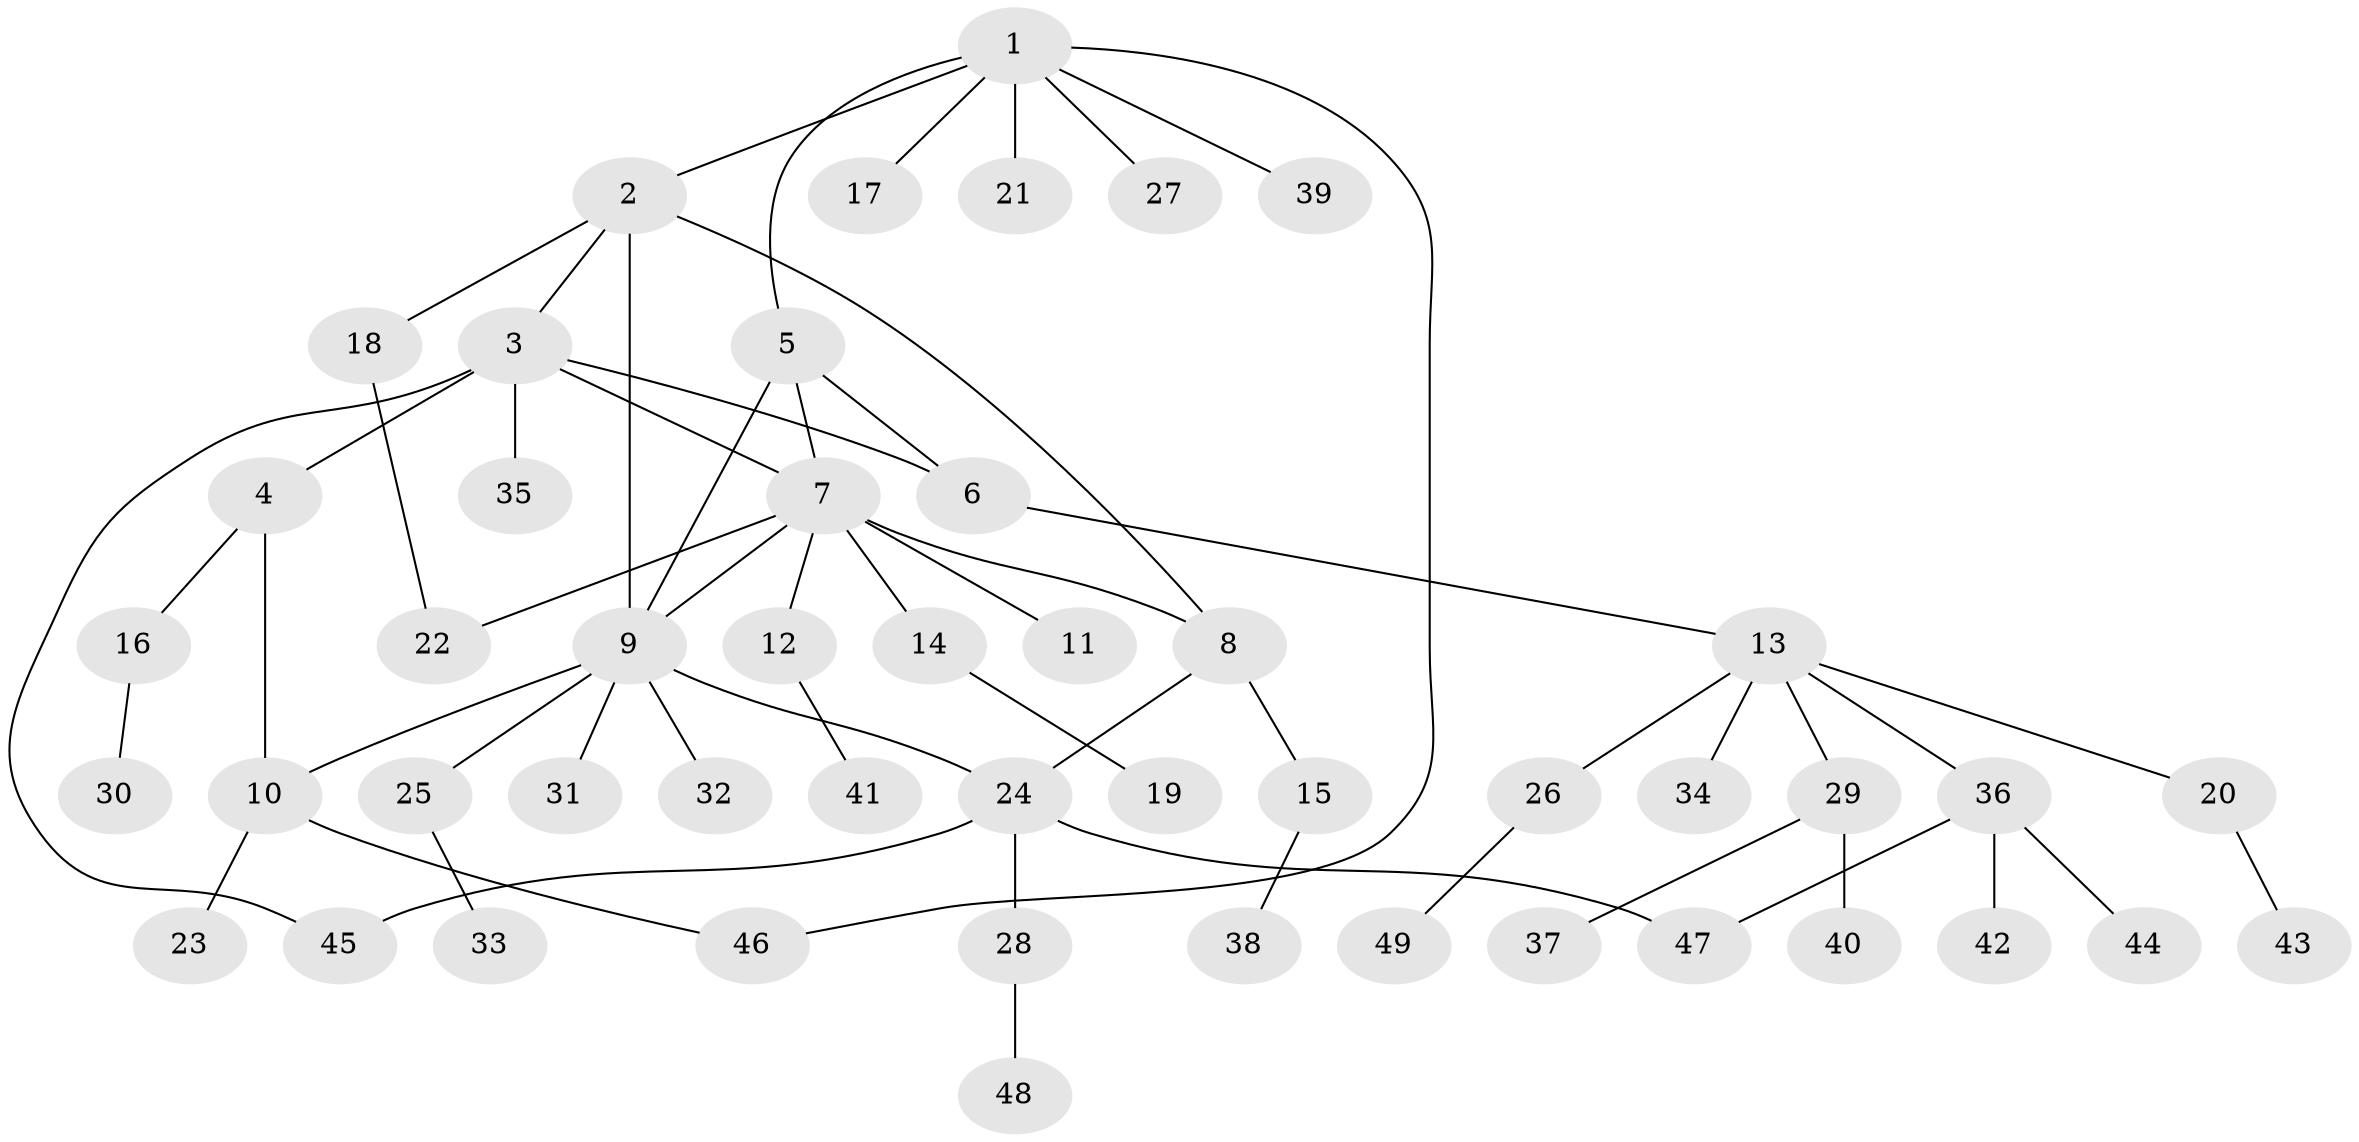 // Generated by graph-tools (version 1.1) at 2025/16/03/09/25 04:16:05]
// undirected, 49 vertices, 59 edges
graph export_dot {
graph [start="1"]
  node [color=gray90,style=filled];
  1;
  2;
  3;
  4;
  5;
  6;
  7;
  8;
  9;
  10;
  11;
  12;
  13;
  14;
  15;
  16;
  17;
  18;
  19;
  20;
  21;
  22;
  23;
  24;
  25;
  26;
  27;
  28;
  29;
  30;
  31;
  32;
  33;
  34;
  35;
  36;
  37;
  38;
  39;
  40;
  41;
  42;
  43;
  44;
  45;
  46;
  47;
  48;
  49;
  1 -- 2;
  1 -- 5;
  1 -- 17;
  1 -- 21;
  1 -- 27;
  1 -- 39;
  1 -- 46;
  2 -- 3;
  2 -- 8;
  2 -- 9;
  2 -- 18;
  3 -- 4;
  3 -- 6;
  3 -- 7;
  3 -- 35;
  3 -- 45;
  4 -- 10;
  4 -- 16;
  5 -- 6;
  5 -- 7;
  5 -- 9;
  6 -- 13;
  7 -- 8;
  7 -- 9;
  7 -- 11;
  7 -- 12;
  7 -- 14;
  7 -- 22;
  8 -- 15;
  8 -- 24;
  9 -- 10;
  9 -- 24;
  9 -- 25;
  9 -- 31;
  9 -- 32;
  10 -- 23;
  10 -- 46;
  12 -- 41;
  13 -- 20;
  13 -- 26;
  13 -- 29;
  13 -- 34;
  13 -- 36;
  14 -- 19;
  15 -- 38;
  16 -- 30;
  18 -- 22;
  20 -- 43;
  24 -- 28;
  24 -- 45;
  24 -- 47;
  25 -- 33;
  26 -- 49;
  28 -- 48;
  29 -- 37;
  29 -- 40;
  36 -- 42;
  36 -- 44;
  36 -- 47;
}
